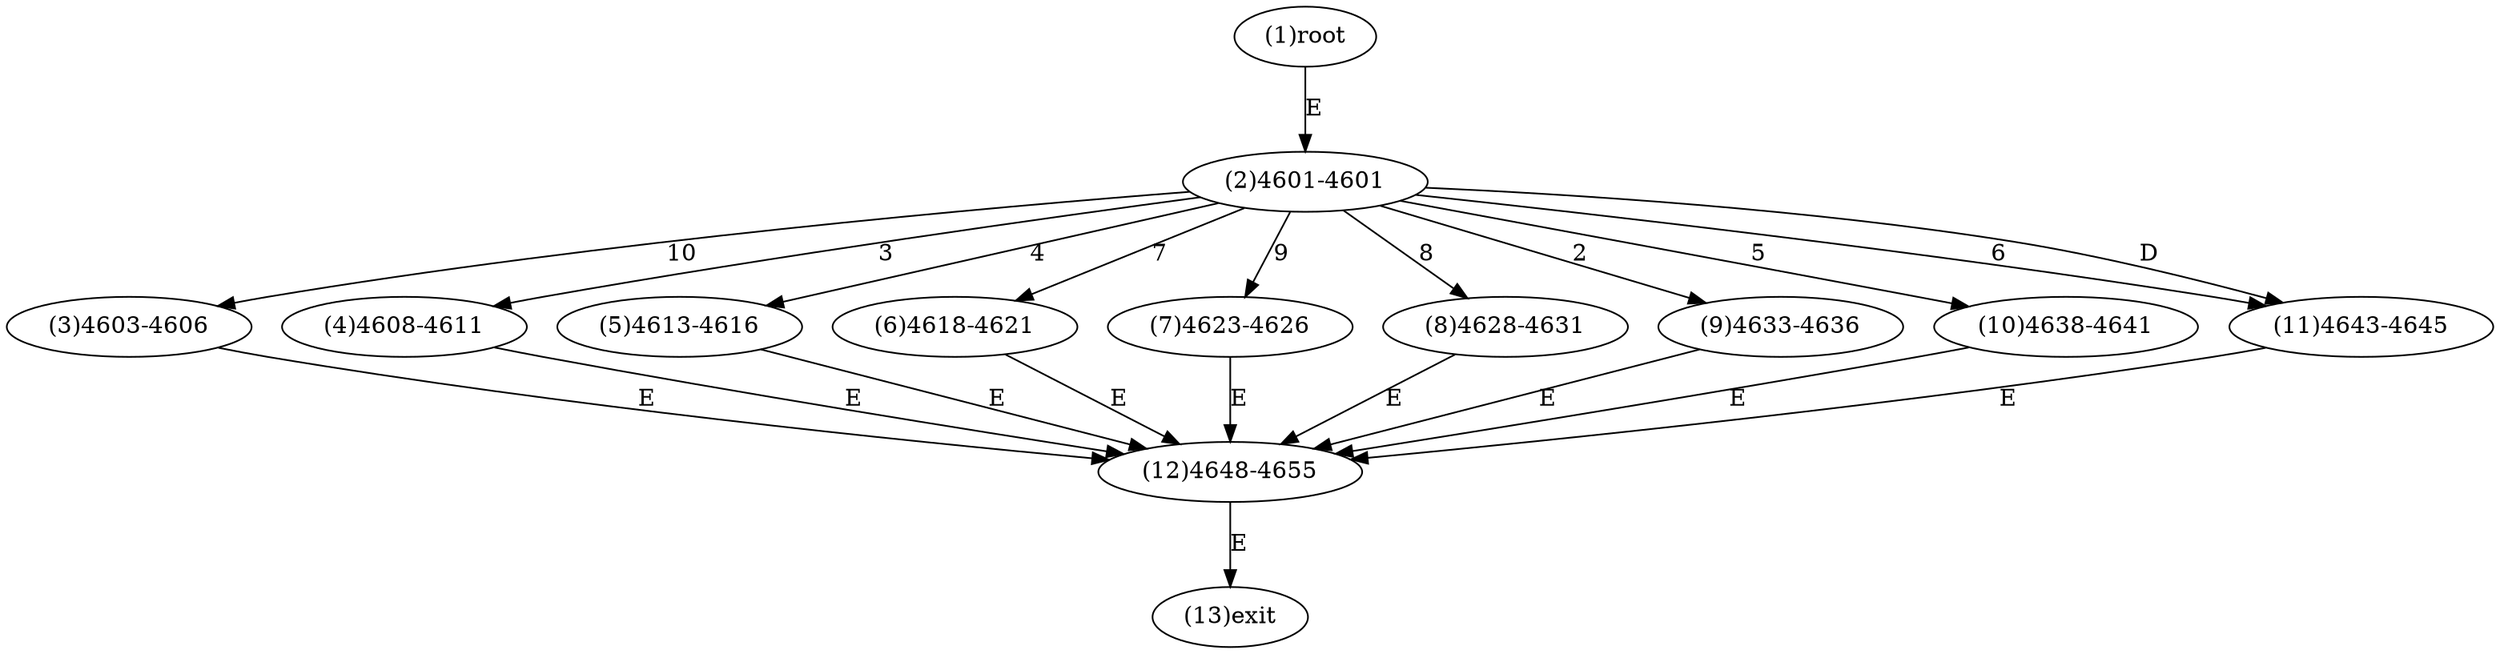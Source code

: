 digraph "" { 
1[ label="(1)root"];
2[ label="(2)4601-4601"];
3[ label="(3)4603-4606"];
4[ label="(4)4608-4611"];
5[ label="(5)4613-4616"];
6[ label="(6)4618-4621"];
7[ label="(7)4623-4626"];
8[ label="(8)4628-4631"];
9[ label="(9)4633-4636"];
10[ label="(10)4638-4641"];
11[ label="(11)4643-4645"];
12[ label="(12)4648-4655"];
13[ label="(13)exit"];
1->2[ label="E"];
2->9[ label="2"];
2->4[ label="3"];
2->5[ label="4"];
2->10[ label="5"];
2->11[ label="6"];
2->6[ label="7"];
2->8[ label="8"];
2->7[ label="9"];
2->3[ label="10"];
2->11[ label="D"];
3->12[ label="E"];
4->12[ label="E"];
5->12[ label="E"];
6->12[ label="E"];
7->12[ label="E"];
8->12[ label="E"];
9->12[ label="E"];
10->12[ label="E"];
11->12[ label="E"];
12->13[ label="E"];
}